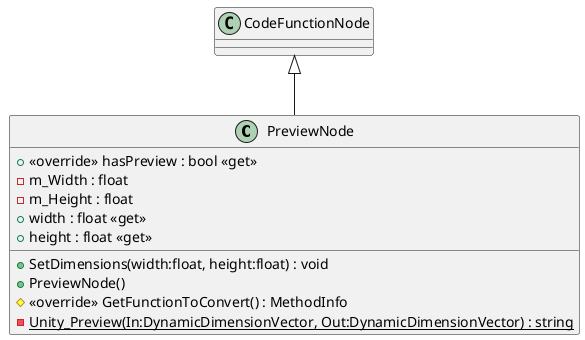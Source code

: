 @startuml
class PreviewNode {
    + <<override>> hasPreview : bool <<get>>
    - m_Width : float
    - m_Height : float
    + SetDimensions(width:float, height:float) : void
    + width : float <<get>>
    + height : float <<get>>
    + PreviewNode()
    # <<override>> GetFunctionToConvert() : MethodInfo
    {static} - Unity_Preview(In:DynamicDimensionVector, Out:DynamicDimensionVector) : string
}
CodeFunctionNode <|-- PreviewNode
@enduml

